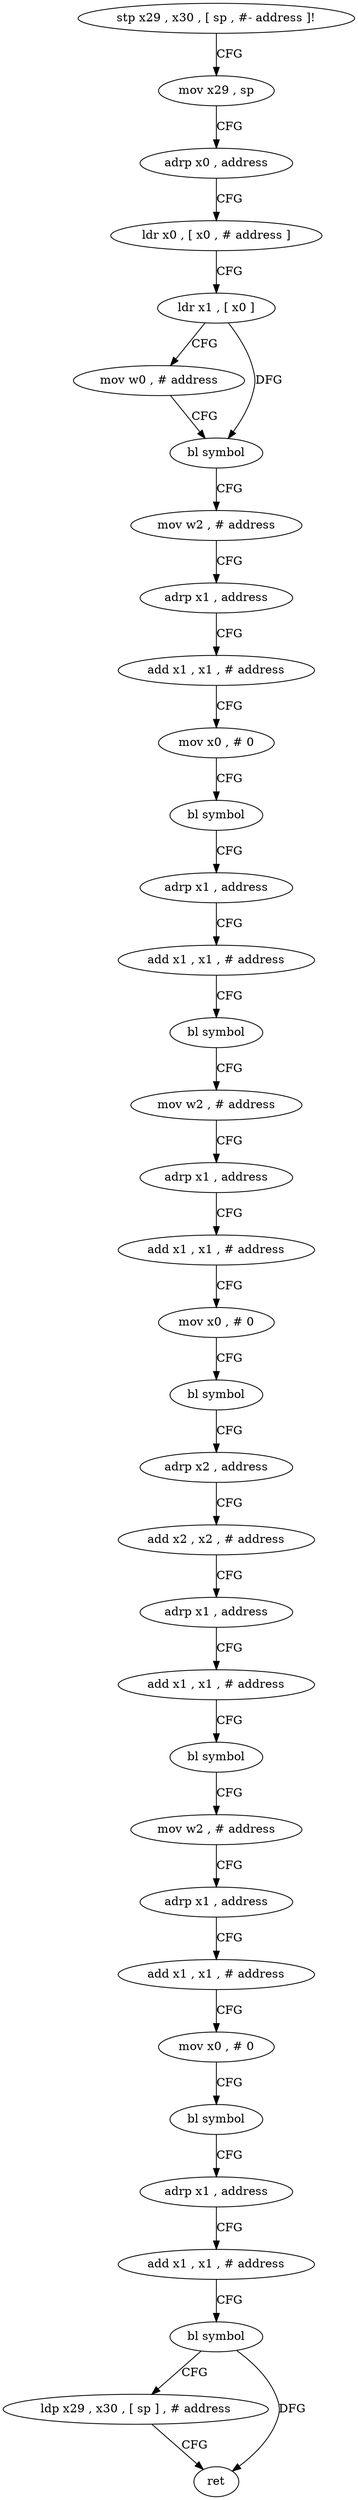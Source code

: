 digraph "func" {
"271160" [label = "stp x29 , x30 , [ sp , #- address ]!" ]
"271164" [label = "mov x29 , sp" ]
"271168" [label = "adrp x0 , address" ]
"271172" [label = "ldr x0 , [ x0 , # address ]" ]
"271176" [label = "ldr x1 , [ x0 ]" ]
"271180" [label = "mov w0 , # address" ]
"271184" [label = "bl symbol" ]
"271188" [label = "mov w2 , # address" ]
"271192" [label = "adrp x1 , address" ]
"271196" [label = "add x1 , x1 , # address" ]
"271200" [label = "mov x0 , # 0" ]
"271204" [label = "bl symbol" ]
"271208" [label = "adrp x1 , address" ]
"271212" [label = "add x1 , x1 , # address" ]
"271216" [label = "bl symbol" ]
"271220" [label = "mov w2 , # address" ]
"271224" [label = "adrp x1 , address" ]
"271228" [label = "add x1 , x1 , # address" ]
"271232" [label = "mov x0 , # 0" ]
"271236" [label = "bl symbol" ]
"271240" [label = "adrp x2 , address" ]
"271244" [label = "add x2 , x2 , # address" ]
"271248" [label = "adrp x1 , address" ]
"271252" [label = "add x1 , x1 , # address" ]
"271256" [label = "bl symbol" ]
"271260" [label = "mov w2 , # address" ]
"271264" [label = "adrp x1 , address" ]
"271268" [label = "add x1 , x1 , # address" ]
"271272" [label = "mov x0 , # 0" ]
"271276" [label = "bl symbol" ]
"271280" [label = "adrp x1 , address" ]
"271284" [label = "add x1 , x1 , # address" ]
"271288" [label = "bl symbol" ]
"271292" [label = "ldp x29 , x30 , [ sp ] , # address" ]
"271296" [label = "ret" ]
"271160" -> "271164" [ label = "CFG" ]
"271164" -> "271168" [ label = "CFG" ]
"271168" -> "271172" [ label = "CFG" ]
"271172" -> "271176" [ label = "CFG" ]
"271176" -> "271180" [ label = "CFG" ]
"271176" -> "271184" [ label = "DFG" ]
"271180" -> "271184" [ label = "CFG" ]
"271184" -> "271188" [ label = "CFG" ]
"271188" -> "271192" [ label = "CFG" ]
"271192" -> "271196" [ label = "CFG" ]
"271196" -> "271200" [ label = "CFG" ]
"271200" -> "271204" [ label = "CFG" ]
"271204" -> "271208" [ label = "CFG" ]
"271208" -> "271212" [ label = "CFG" ]
"271212" -> "271216" [ label = "CFG" ]
"271216" -> "271220" [ label = "CFG" ]
"271220" -> "271224" [ label = "CFG" ]
"271224" -> "271228" [ label = "CFG" ]
"271228" -> "271232" [ label = "CFG" ]
"271232" -> "271236" [ label = "CFG" ]
"271236" -> "271240" [ label = "CFG" ]
"271240" -> "271244" [ label = "CFG" ]
"271244" -> "271248" [ label = "CFG" ]
"271248" -> "271252" [ label = "CFG" ]
"271252" -> "271256" [ label = "CFG" ]
"271256" -> "271260" [ label = "CFG" ]
"271260" -> "271264" [ label = "CFG" ]
"271264" -> "271268" [ label = "CFG" ]
"271268" -> "271272" [ label = "CFG" ]
"271272" -> "271276" [ label = "CFG" ]
"271276" -> "271280" [ label = "CFG" ]
"271280" -> "271284" [ label = "CFG" ]
"271284" -> "271288" [ label = "CFG" ]
"271288" -> "271292" [ label = "CFG" ]
"271288" -> "271296" [ label = "DFG" ]
"271292" -> "271296" [ label = "CFG" ]
}

